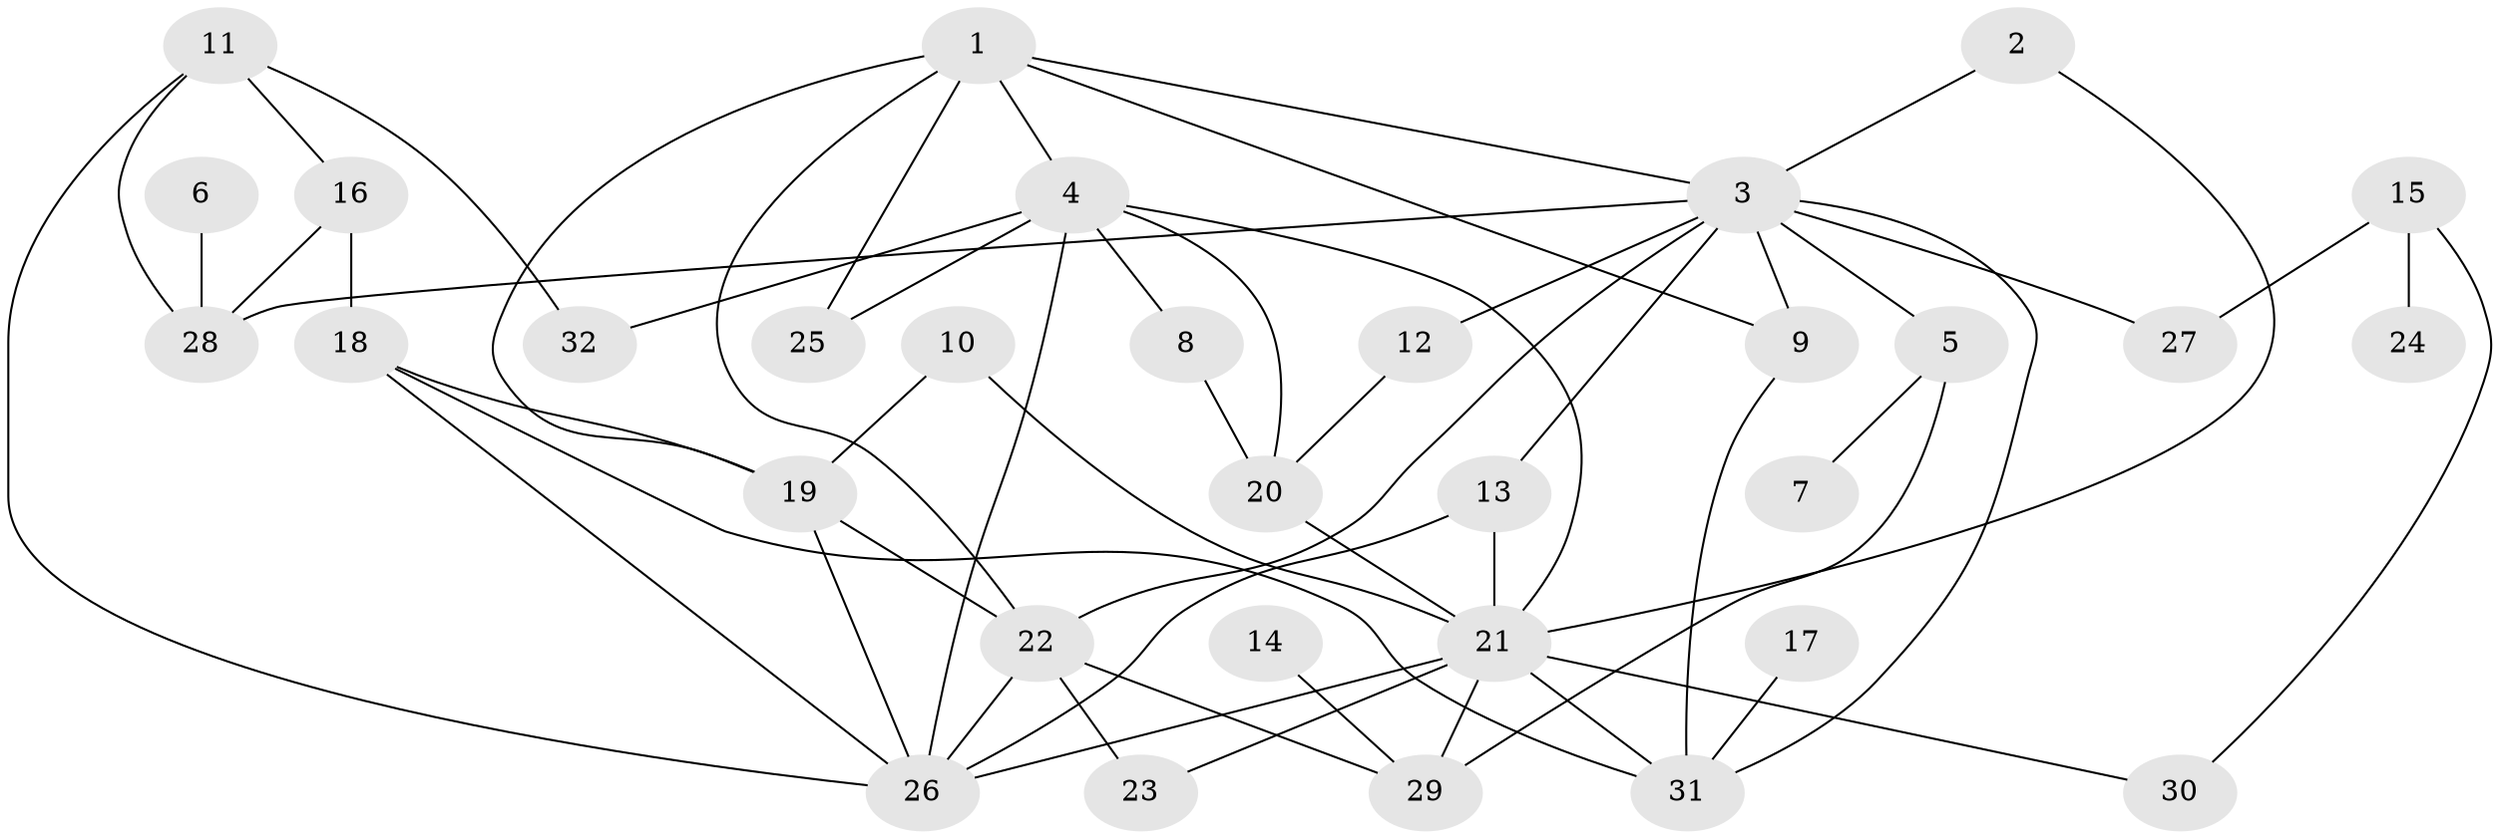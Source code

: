 // original degree distribution, {9: 0.015625, 6: 0.046875, 5: 0.078125, 4: 0.140625, 2: 0.34375, 3: 0.21875, 1: 0.15625}
// Generated by graph-tools (version 1.1) at 2025/49/03/09/25 03:49:23]
// undirected, 32 vertices, 57 edges
graph export_dot {
graph [start="1"]
  node [color=gray90,style=filled];
  1;
  2;
  3;
  4;
  5;
  6;
  7;
  8;
  9;
  10;
  11;
  12;
  13;
  14;
  15;
  16;
  17;
  18;
  19;
  20;
  21;
  22;
  23;
  24;
  25;
  26;
  27;
  28;
  29;
  30;
  31;
  32;
  1 -- 3 [weight=1.0];
  1 -- 4 [weight=1.0];
  1 -- 9 [weight=1.0];
  1 -- 19 [weight=1.0];
  1 -- 22 [weight=1.0];
  1 -- 25 [weight=1.0];
  2 -- 3 [weight=1.0];
  2 -- 21 [weight=1.0];
  3 -- 5 [weight=1.0];
  3 -- 9 [weight=1.0];
  3 -- 12 [weight=1.0];
  3 -- 13 [weight=1.0];
  3 -- 22 [weight=1.0];
  3 -- 27 [weight=1.0];
  3 -- 28 [weight=1.0];
  3 -- 31 [weight=1.0];
  4 -- 8 [weight=1.0];
  4 -- 20 [weight=1.0];
  4 -- 21 [weight=1.0];
  4 -- 25 [weight=1.0];
  4 -- 26 [weight=1.0];
  4 -- 32 [weight=1.0];
  5 -- 7 [weight=1.0];
  5 -- 29 [weight=1.0];
  6 -- 28 [weight=1.0];
  8 -- 20 [weight=1.0];
  9 -- 31 [weight=1.0];
  10 -- 19 [weight=1.0];
  10 -- 21 [weight=1.0];
  11 -- 16 [weight=1.0];
  11 -- 26 [weight=1.0];
  11 -- 28 [weight=1.0];
  11 -- 32 [weight=1.0];
  12 -- 20 [weight=1.0];
  13 -- 21 [weight=1.0];
  13 -- 26 [weight=1.0];
  14 -- 29 [weight=1.0];
  15 -- 24 [weight=1.0];
  15 -- 27 [weight=1.0];
  15 -- 30 [weight=1.0];
  16 -- 18 [weight=1.0];
  16 -- 28 [weight=1.0];
  17 -- 31 [weight=1.0];
  18 -- 19 [weight=1.0];
  18 -- 26 [weight=1.0];
  18 -- 31 [weight=1.0];
  19 -- 22 [weight=1.0];
  19 -- 26 [weight=1.0];
  20 -- 21 [weight=2.0];
  21 -- 23 [weight=1.0];
  21 -- 26 [weight=1.0];
  21 -- 29 [weight=1.0];
  21 -- 30 [weight=1.0];
  21 -- 31 [weight=1.0];
  22 -- 23 [weight=1.0];
  22 -- 26 [weight=1.0];
  22 -- 29 [weight=1.0];
}
